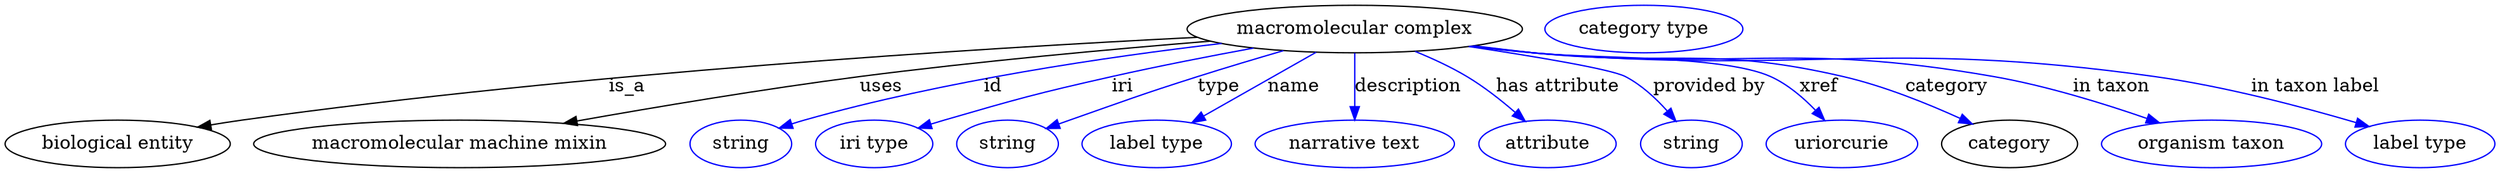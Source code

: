 digraph {
	graph [bb="0,0,1882.7,123"];
	node [label="\N"];
	"macromolecular complex"	[height=0.5,
		label="macromolecular complex",
		pos="1021.1,105",
		width=3.5205];
	"biological entity"	[height=0.5,
		pos="85.142,18",
		width=2.3651];
	"macromolecular complex" -> "biological entity"	[label=is_a,
		lp="470.14,61.5",
		pos="e,145.71,30.697 902.14,98.732 738.62,90.504 435.52,71.713 179.14,36 171.52,34.938 163.57,33.703 155.67,32.391"];
	"macromolecular machine mixin"	[height=0.5,
		pos="344.14,18",
		width=4.3329];
	"macromolecular complex" -> "macromolecular machine mixin"	[label=uses,
		lp="662.64,61.5",
		pos="e,422.76,33.589 911.79,95.855 836.87,89.769 735.31,80.527 646.14,69 574.15,59.692 493,46.082 432.97,35.411"];
	id	[color=blue,
		height=0.5,
		label=string,
		pos="556.14,18",
		width=1.0652];
	"macromolecular complex" -> id	[color=blue,
		label=id,
		lp="747.14,61.5",
		pos="e,585.14,29.948 920.32,94.087 834.98,84.153 710.01,65.956 604.14,36 601.04,35.121 597.84,34.148 594.65,33.124",
		style=solid];
	iri	[color=blue,
		height=0.5,
		label="iri type",
		pos="657.14,18",
		width=1.2277];
	"macromolecular complex" -> iri	[color=blue,
		label=iri,
		lp="845.14,61.5",
		pos="e,690.77,29.865 944.36,90.603 911.27,84.517 872.19,76.914 837.14,69 780.68,56.251 766.77,52.03 711.14,36 707.63,34.988 704,33.911 \
700.36,32.81",
		style=solid];
	type	[color=blue,
		height=0.5,
		label=string,
		pos="758.14,18",
		width=1.0652];
	"macromolecular complex" -> type	[color=blue,
		label=type,
		lp="918.14,61.5",
		pos="e,787.45,29.697 967.09,88.621 946.68,82.678 923.29,75.703 902.14,69 858.73,55.239 848.11,51.079 805.14,36 802.46,35.057 799.69,34.077 \
796.9,33.084",
		style=solid];
	name	[color=blue,
		height=0.5,
		label="label type",
		pos="871.14,18",
		width=1.5707];
	"macromolecular complex" -> name	[color=blue,
		label=name,
		lp="975.14,61.5",
		pos="e,897.83,34.123 991.86,87.409 967.46,73.58 932.61,53.831 906.62,39.104",
		style=solid];
	description	[color=blue,
		height=0.5,
		label="narrative text",
		pos="1021.1,18",
		width=2.0943];
	"macromolecular complex" -> description	[color=blue,
		label=description,
		lp="1061.6,61.5",
		pos="e,1021.1,36.175 1021.1,86.799 1021.1,75.163 1021.1,59.548 1021.1,46.237",
		style=solid];
	"has attribute"	[color=blue,
		height=0.5,
		label=attribute,
		pos="1166.1,18",
		width=1.4443];
	"macromolecular complex" -> "has attribute"	[color=blue,
		label="has attribute",
		lp="1175.1,61.5",
		pos="e,1149.4,35.382 1066.9,88.114 1080,82.8 1094,76.335 1106.1,69 1118.7,61.411 1131.4,51.287 1141.9,42.134",
		style=solid];
	"provided by"	[color=blue,
		height=0.5,
		label=string,
		pos="1274.1,18",
		width=1.0652];
	"macromolecular complex" -> "provided by"	[color=blue,
		label="provided by",
		lp="1288.6,61.5",
		pos="e,1262.7,35.634 1107.7,91.802 1158.7,84.163 1215.4,74.718 1226.1,69 1237.7,62.897 1248,53.012 1256.1,43.635",
		style=solid];
	xref	[color=blue,
		height=0.5,
		label=uriorcurie,
		pos="1388.1,18",
		width=1.5887];
	"macromolecular complex" -> xref	[color=blue,
		label=xref,
		lp="1371.6,61.5",
		pos="e,1375.3,35.965 1111.5,92.302 1126.4,90.465 1141.7,88.634 1156.1,87 1195.9,82.502 1298.8,85.602 1335.1,69 1347.9,63.197 1359.5,53.092 \
1368.6,43.478",
		style=solid];
	category	[height=0.5,
		pos="1515.1,18",
		width=1.4263];
	"macromolecular complex" -> category	[color=blue,
		label=category,
		lp="1467.6,61.5",
		pos="e,1486.7,33.297 1110.4,92.141 1125.6,90.293 1141.3,88.501 1156.1,87 1259.9,76.481 1288.5,92.641 1390.1,69 1420.5,61.938 1453.1,48.673 \
1477.4,37.58",
		style=solid];
	"in taxon"	[color=blue,
		height=0.5,
		label="organism taxon",
		pos="1668.1,18",
		width=2.3109];
	"macromolecular complex" -> "in taxon"	[color=blue,
		label="in taxon",
		lp="1592.1,61.5",
		pos="e,1628.8,33.879 1108.9,91.999 1124.6,90.122 1140.8,88.358 1156.1,87 1310,73.344 1351,95.588 1503.1,69 1543,62.041 1586.7,48.513 \
1619.1,37.281",
		style=solid];
	"in taxon label"	[color=blue,
		height=0.5,
		label="label type",
		pos="1826.1,18",
		width=1.5707];
	"macromolecular complex" -> "in taxon label"	[color=blue,
		label="in taxon label",
		lp="1746.6,61.5",
		pos="e,1787.3,31.231 1108.2,91.913 1124.1,90.021 1140.6,88.274 1156.1,87 1364,69.953 1418.6,97.913 1625.1,69 1678,61.602 1737.1,45.976 \
1777.5,34.149",
		style=solid];
	"named thing_category"	[color=blue,
		height=0.5,
		label="category type",
		pos="1240.1,105",
		width=2.0762];
}
